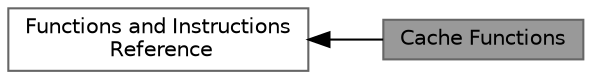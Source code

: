 digraph "Cache Functions"
{
 // LATEX_PDF_SIZE
  bgcolor="transparent";
  edge [fontname=Helvetica,fontsize=10,labelfontname=Helvetica,labelfontsize=10];
  node [fontname=Helvetica,fontsize=10,shape=box,height=0.2,width=0.4];
  rankdir=LR;
  Node1 [id="Node000001",label="Cache Functions",height=0.2,width=0.4,color="gray40", fillcolor="grey60", style="filled", fontcolor="black",tooltip="Functions that configure Instruction and Data cache."];
  Node2 [id="Node000002",label="Functions and Instructions\l Reference",height=0.2,width=0.4,color="grey40", fillcolor="white", style="filled",URL="$group__CMSIS__Core__FunctionInterface.html",tooltip=" "];
  Node2->Node1 [shape=plaintext, dir="back", style="solid"];
}
